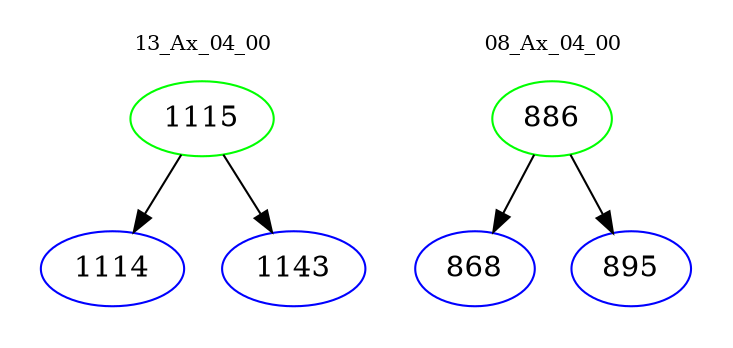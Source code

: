 digraph{
subgraph cluster_0 {
color = white
label = "13_Ax_04_00";
fontsize=10;
T0_1115 [label="1115", color="green"]
T0_1115 -> T0_1114 [color="black"]
T0_1114 [label="1114", color="blue"]
T0_1115 -> T0_1143 [color="black"]
T0_1143 [label="1143", color="blue"]
}
subgraph cluster_1 {
color = white
label = "08_Ax_04_00";
fontsize=10;
T1_886 [label="886", color="green"]
T1_886 -> T1_868 [color="black"]
T1_868 [label="868", color="blue"]
T1_886 -> T1_895 [color="black"]
T1_895 [label="895", color="blue"]
}
}
